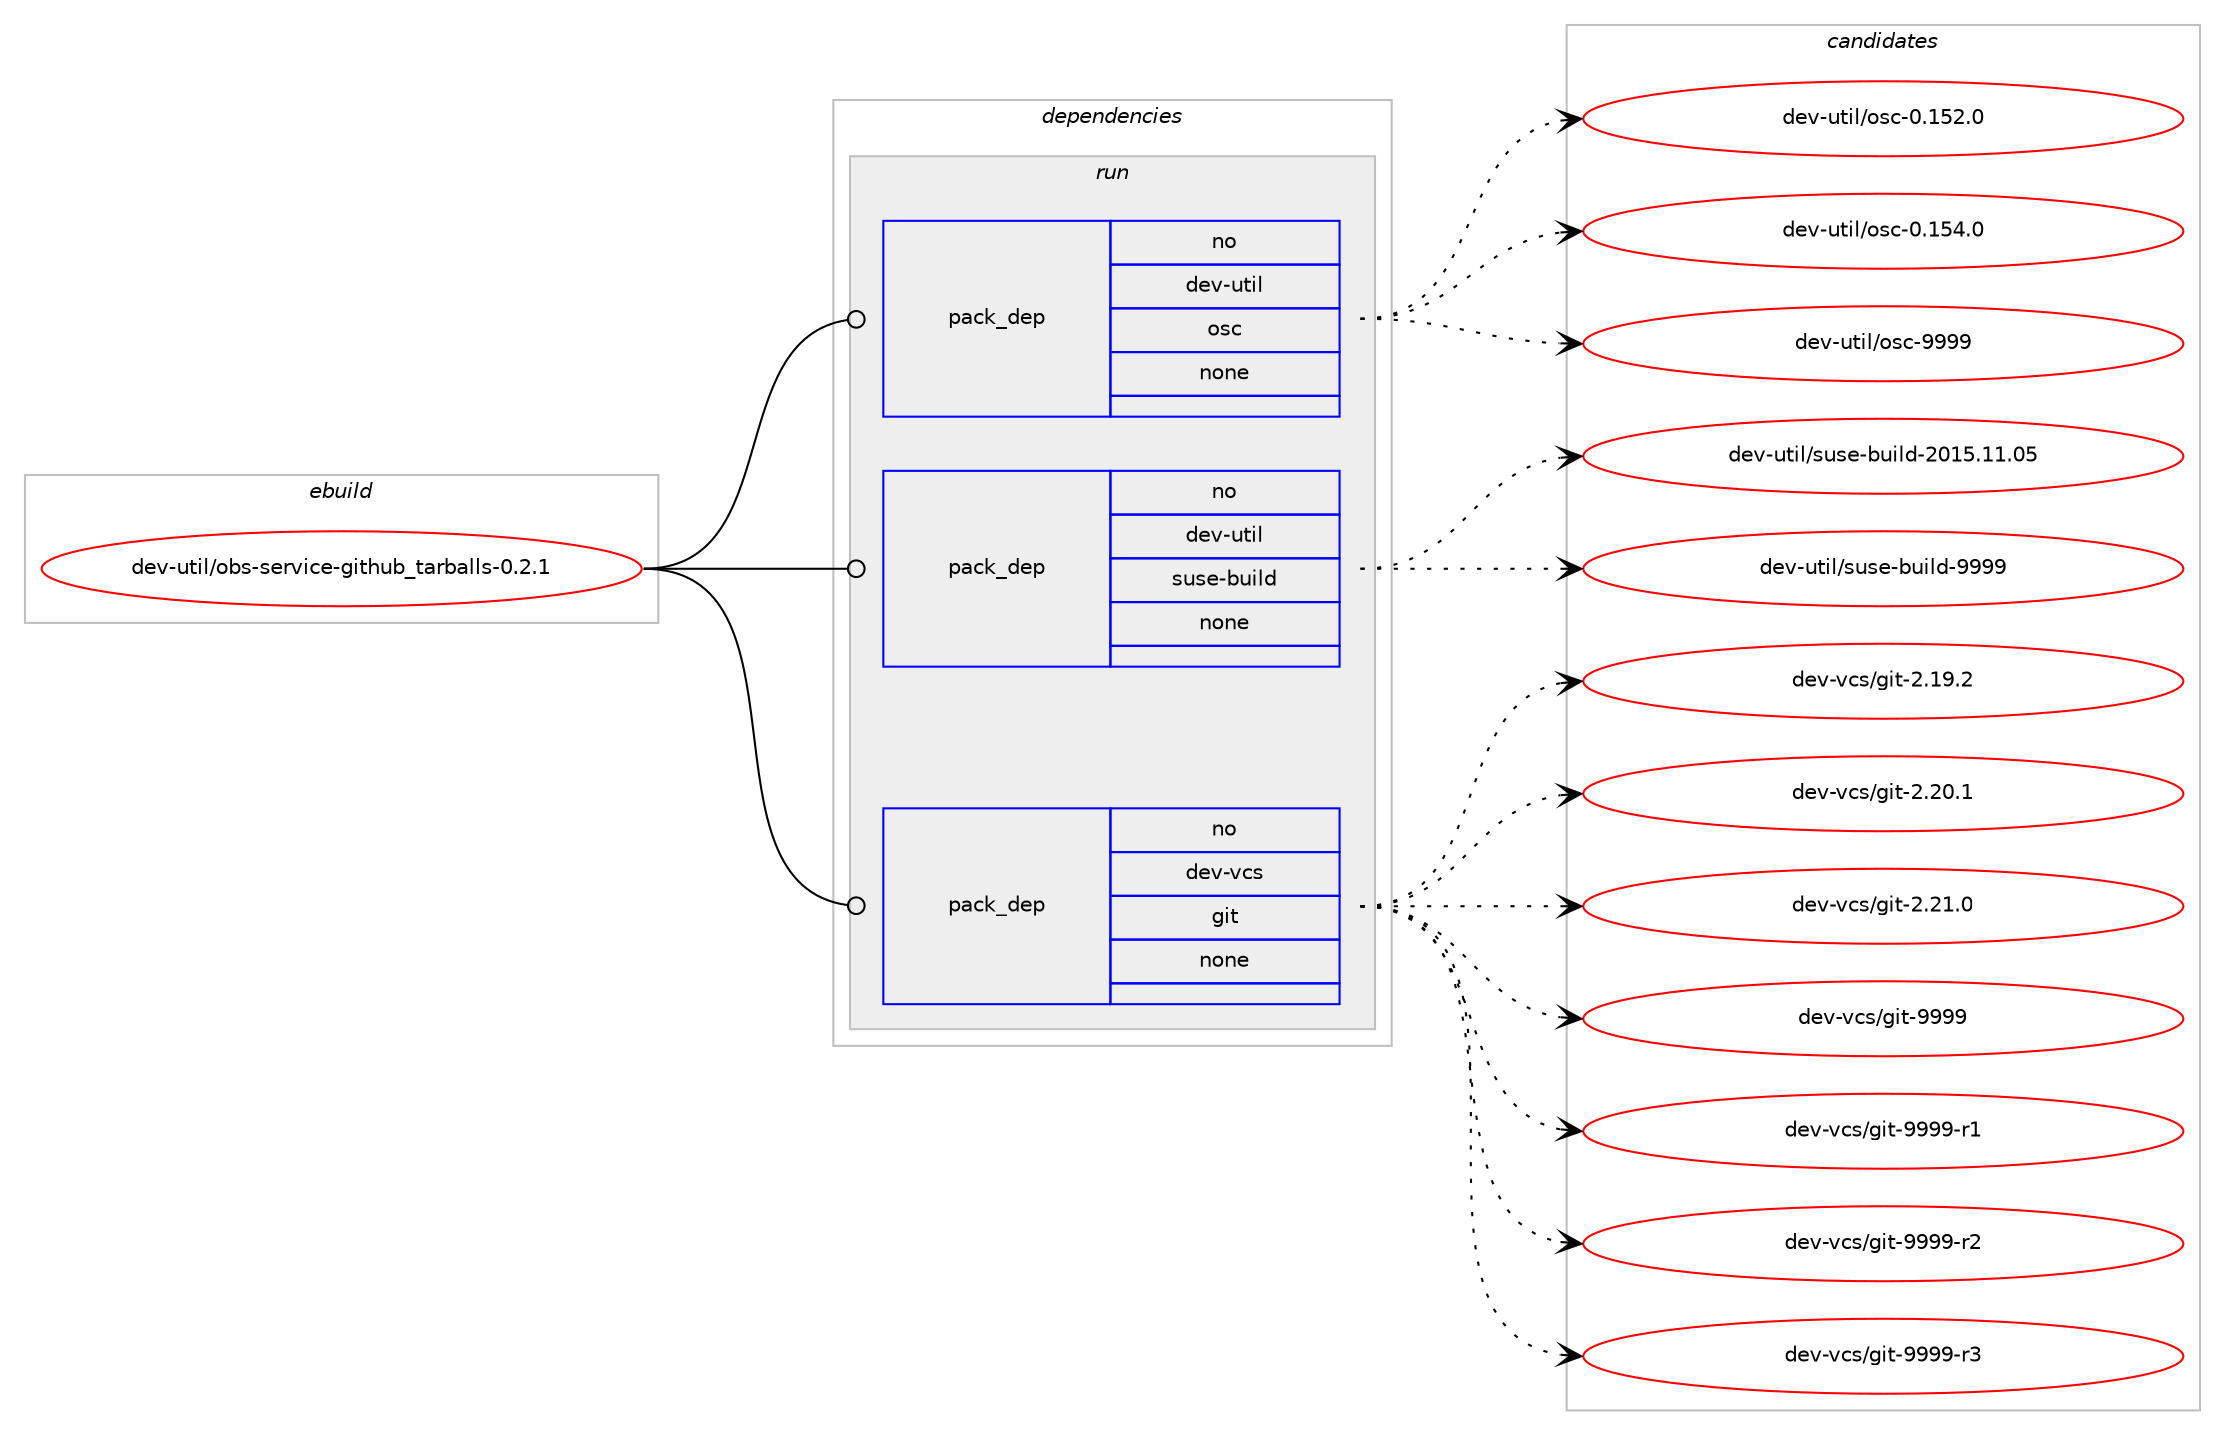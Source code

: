 digraph prolog {

# *************
# Graph options
# *************

newrank=true;
concentrate=true;
compound=true;
graph [rankdir=LR,fontname=Helvetica,fontsize=10,ranksep=1.5];#, ranksep=2.5, nodesep=0.2];
edge  [arrowhead=vee];
node  [fontname=Helvetica,fontsize=10];

# **********
# The ebuild
# **********

subgraph cluster_leftcol {
color=gray;
rank=same;
label=<<i>ebuild</i>>;
id [label="dev-util/obs-service-github_tarballs-0.2.1", color=red, width=4, href="../dev-util/obs-service-github_tarballs-0.2.1.svg"];
}

# ****************
# The dependencies
# ****************

subgraph cluster_midcol {
color=gray;
label=<<i>dependencies</i>>;
subgraph cluster_compile {
fillcolor="#eeeeee";
style=filled;
label=<<i>compile</i>>;
}
subgraph cluster_compileandrun {
fillcolor="#eeeeee";
style=filled;
label=<<i>compile and run</i>>;
}
subgraph cluster_run {
fillcolor="#eeeeee";
style=filled;
label=<<i>run</i>>;
subgraph pack1099442 {
dependency1547963 [label=<<TABLE BORDER="0" CELLBORDER="1" CELLSPACING="0" CELLPADDING="4" WIDTH="220"><TR><TD ROWSPAN="6" CELLPADDING="30">pack_dep</TD></TR><TR><TD WIDTH="110">no</TD></TR><TR><TD>dev-util</TD></TR><TR><TD>osc</TD></TR><TR><TD>none</TD></TR><TR><TD></TD></TR></TABLE>>, shape=none, color=blue];
}
id:e -> dependency1547963:w [weight=20,style="solid",arrowhead="odot"];
subgraph pack1099443 {
dependency1547964 [label=<<TABLE BORDER="0" CELLBORDER="1" CELLSPACING="0" CELLPADDING="4" WIDTH="220"><TR><TD ROWSPAN="6" CELLPADDING="30">pack_dep</TD></TR><TR><TD WIDTH="110">no</TD></TR><TR><TD>dev-util</TD></TR><TR><TD>suse-build</TD></TR><TR><TD>none</TD></TR><TR><TD></TD></TR></TABLE>>, shape=none, color=blue];
}
id:e -> dependency1547964:w [weight=20,style="solid",arrowhead="odot"];
subgraph pack1099444 {
dependency1547965 [label=<<TABLE BORDER="0" CELLBORDER="1" CELLSPACING="0" CELLPADDING="4" WIDTH="220"><TR><TD ROWSPAN="6" CELLPADDING="30">pack_dep</TD></TR><TR><TD WIDTH="110">no</TD></TR><TR><TD>dev-vcs</TD></TR><TR><TD>git</TD></TR><TR><TD>none</TD></TR><TR><TD></TD></TR></TABLE>>, shape=none, color=blue];
}
id:e -> dependency1547965:w [weight=20,style="solid",arrowhead="odot"];
}
}

# **************
# The candidates
# **************

subgraph cluster_choices {
rank=same;
color=gray;
label=<<i>candidates</i>>;

subgraph choice1099442 {
color=black;
nodesep=1;
choice1001011184511711610510847111115994548464953504648 [label="dev-util/osc-0.152.0", color=red, width=4,href="../dev-util/osc-0.152.0.svg"];
choice1001011184511711610510847111115994548464953524648 [label="dev-util/osc-0.154.0", color=red, width=4,href="../dev-util/osc-0.154.0.svg"];
choice1001011184511711610510847111115994557575757 [label="dev-util/osc-9999", color=red, width=4,href="../dev-util/osc-9999.svg"];
dependency1547963:e -> choice1001011184511711610510847111115994548464953504648:w [style=dotted,weight="100"];
dependency1547963:e -> choice1001011184511711610510847111115994548464953524648:w [style=dotted,weight="100"];
dependency1547963:e -> choice1001011184511711610510847111115994557575757:w [style=dotted,weight="100"];
}
subgraph choice1099443 {
color=black;
nodesep=1;
choice100101118451171161051084711511711510145981171051081004550484953464949464853 [label="dev-util/suse-build-2015.11.05", color=red, width=4,href="../dev-util/suse-build-2015.11.05.svg"];
choice100101118451171161051084711511711510145981171051081004557575757 [label="dev-util/suse-build-9999", color=red, width=4,href="../dev-util/suse-build-9999.svg"];
dependency1547964:e -> choice100101118451171161051084711511711510145981171051081004550484953464949464853:w [style=dotted,weight="100"];
dependency1547964:e -> choice100101118451171161051084711511711510145981171051081004557575757:w [style=dotted,weight="100"];
}
subgraph choice1099444 {
color=black;
nodesep=1;
choice10010111845118991154710310511645504649574650 [label="dev-vcs/git-2.19.2", color=red, width=4,href="../dev-vcs/git-2.19.2.svg"];
choice10010111845118991154710310511645504650484649 [label="dev-vcs/git-2.20.1", color=red, width=4,href="../dev-vcs/git-2.20.1.svg"];
choice10010111845118991154710310511645504650494648 [label="dev-vcs/git-2.21.0", color=red, width=4,href="../dev-vcs/git-2.21.0.svg"];
choice1001011184511899115471031051164557575757 [label="dev-vcs/git-9999", color=red, width=4,href="../dev-vcs/git-9999.svg"];
choice10010111845118991154710310511645575757574511449 [label="dev-vcs/git-9999-r1", color=red, width=4,href="../dev-vcs/git-9999-r1.svg"];
choice10010111845118991154710310511645575757574511450 [label="dev-vcs/git-9999-r2", color=red, width=4,href="../dev-vcs/git-9999-r2.svg"];
choice10010111845118991154710310511645575757574511451 [label="dev-vcs/git-9999-r3", color=red, width=4,href="../dev-vcs/git-9999-r3.svg"];
dependency1547965:e -> choice10010111845118991154710310511645504649574650:w [style=dotted,weight="100"];
dependency1547965:e -> choice10010111845118991154710310511645504650484649:w [style=dotted,weight="100"];
dependency1547965:e -> choice10010111845118991154710310511645504650494648:w [style=dotted,weight="100"];
dependency1547965:e -> choice1001011184511899115471031051164557575757:w [style=dotted,weight="100"];
dependency1547965:e -> choice10010111845118991154710310511645575757574511449:w [style=dotted,weight="100"];
dependency1547965:e -> choice10010111845118991154710310511645575757574511450:w [style=dotted,weight="100"];
dependency1547965:e -> choice10010111845118991154710310511645575757574511451:w [style=dotted,weight="100"];
}
}

}

